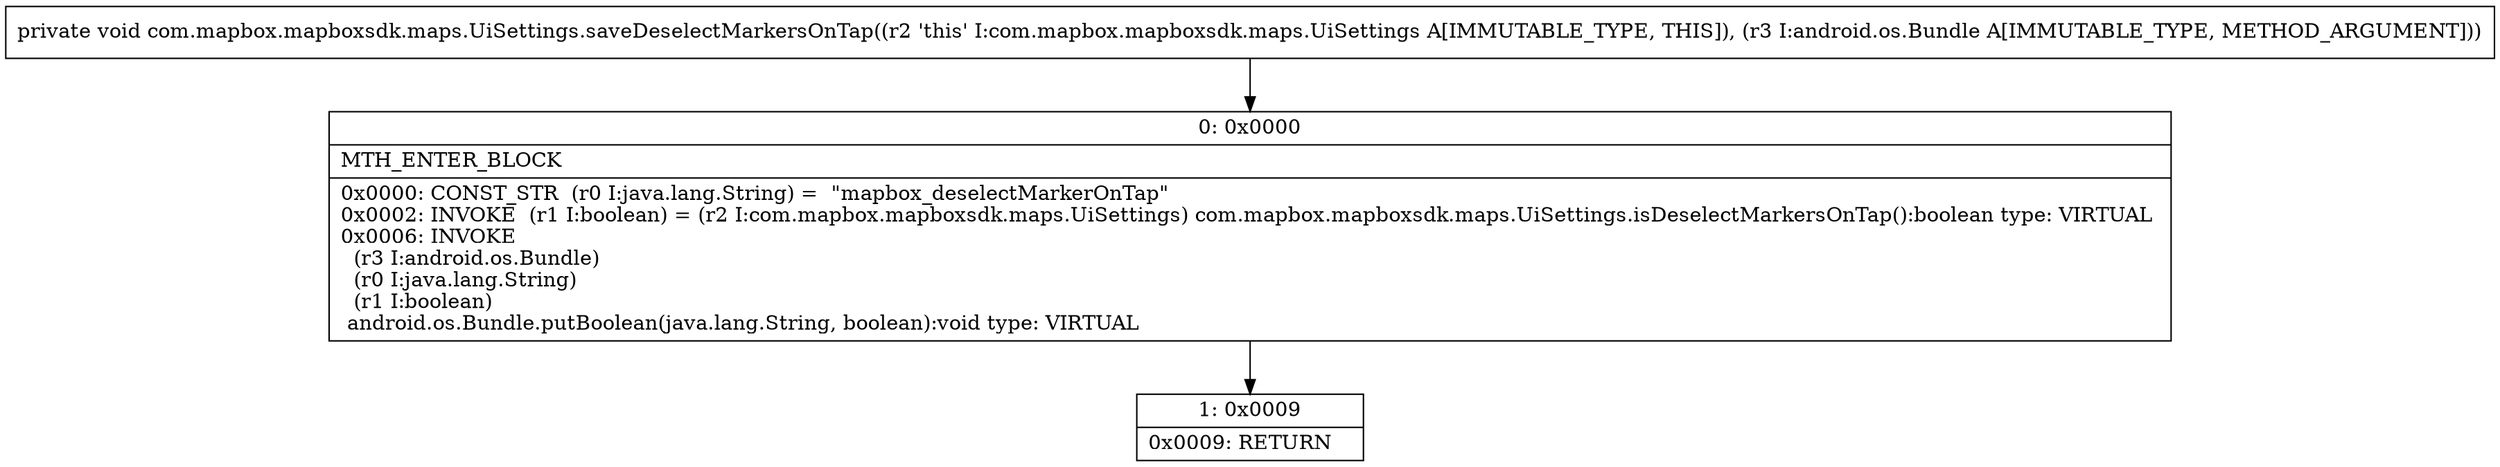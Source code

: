 digraph "CFG forcom.mapbox.mapboxsdk.maps.UiSettings.saveDeselectMarkersOnTap(Landroid\/os\/Bundle;)V" {
Node_0 [shape=record,label="{0\:\ 0x0000|MTH_ENTER_BLOCK\l|0x0000: CONST_STR  (r0 I:java.lang.String) =  \"mapbox_deselectMarkerOnTap\" \l0x0002: INVOKE  (r1 I:boolean) = (r2 I:com.mapbox.mapboxsdk.maps.UiSettings) com.mapbox.mapboxsdk.maps.UiSettings.isDeselectMarkersOnTap():boolean type: VIRTUAL \l0x0006: INVOKE  \l  (r3 I:android.os.Bundle)\l  (r0 I:java.lang.String)\l  (r1 I:boolean)\l android.os.Bundle.putBoolean(java.lang.String, boolean):void type: VIRTUAL \l}"];
Node_1 [shape=record,label="{1\:\ 0x0009|0x0009: RETURN   \l}"];
MethodNode[shape=record,label="{private void com.mapbox.mapboxsdk.maps.UiSettings.saveDeselectMarkersOnTap((r2 'this' I:com.mapbox.mapboxsdk.maps.UiSettings A[IMMUTABLE_TYPE, THIS]), (r3 I:android.os.Bundle A[IMMUTABLE_TYPE, METHOD_ARGUMENT])) }"];
MethodNode -> Node_0;
Node_0 -> Node_1;
}

